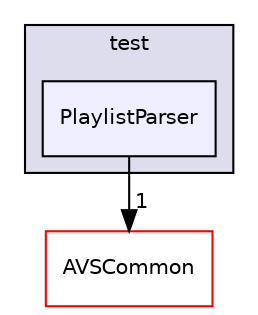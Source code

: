 digraph "/avs-cpp-sdk-tools/cm/autoCM_publicRepo/avs-device-sdk/PlaylistParser/test/PlaylistParser" {
  compound=true
  node [ fontsize="10", fontname="Helvetica"];
  edge [ labelfontsize="10", labelfontname="Helvetica"];
  subgraph clusterdir_a53c2cb537b7e7636764989c8305debb {
    graph [ bgcolor="#ddddee", pencolor="black", label="test" fontname="Helvetica", fontsize="10", URL="dir_a53c2cb537b7e7636764989c8305debb.html"]
  dir_ef29dbcdaae2a2c6efe80b56303bb6a8 [shape=box, label="PlaylistParser", style="filled", fillcolor="#eeeeff", pencolor="black", URL="dir_ef29dbcdaae2a2c6efe80b56303bb6a8.html"];
  }
  dir_13e65effb2bde530b17b3d5eefcd0266 [shape=box label="AVSCommon" fillcolor="white" style="filled" color="red" URL="dir_13e65effb2bde530b17b3d5eefcd0266.html"];
  dir_ef29dbcdaae2a2c6efe80b56303bb6a8->dir_13e65effb2bde530b17b3d5eefcd0266 [headlabel="1", labeldistance=1.5 headhref="dir_000244_000009.html"];
}
